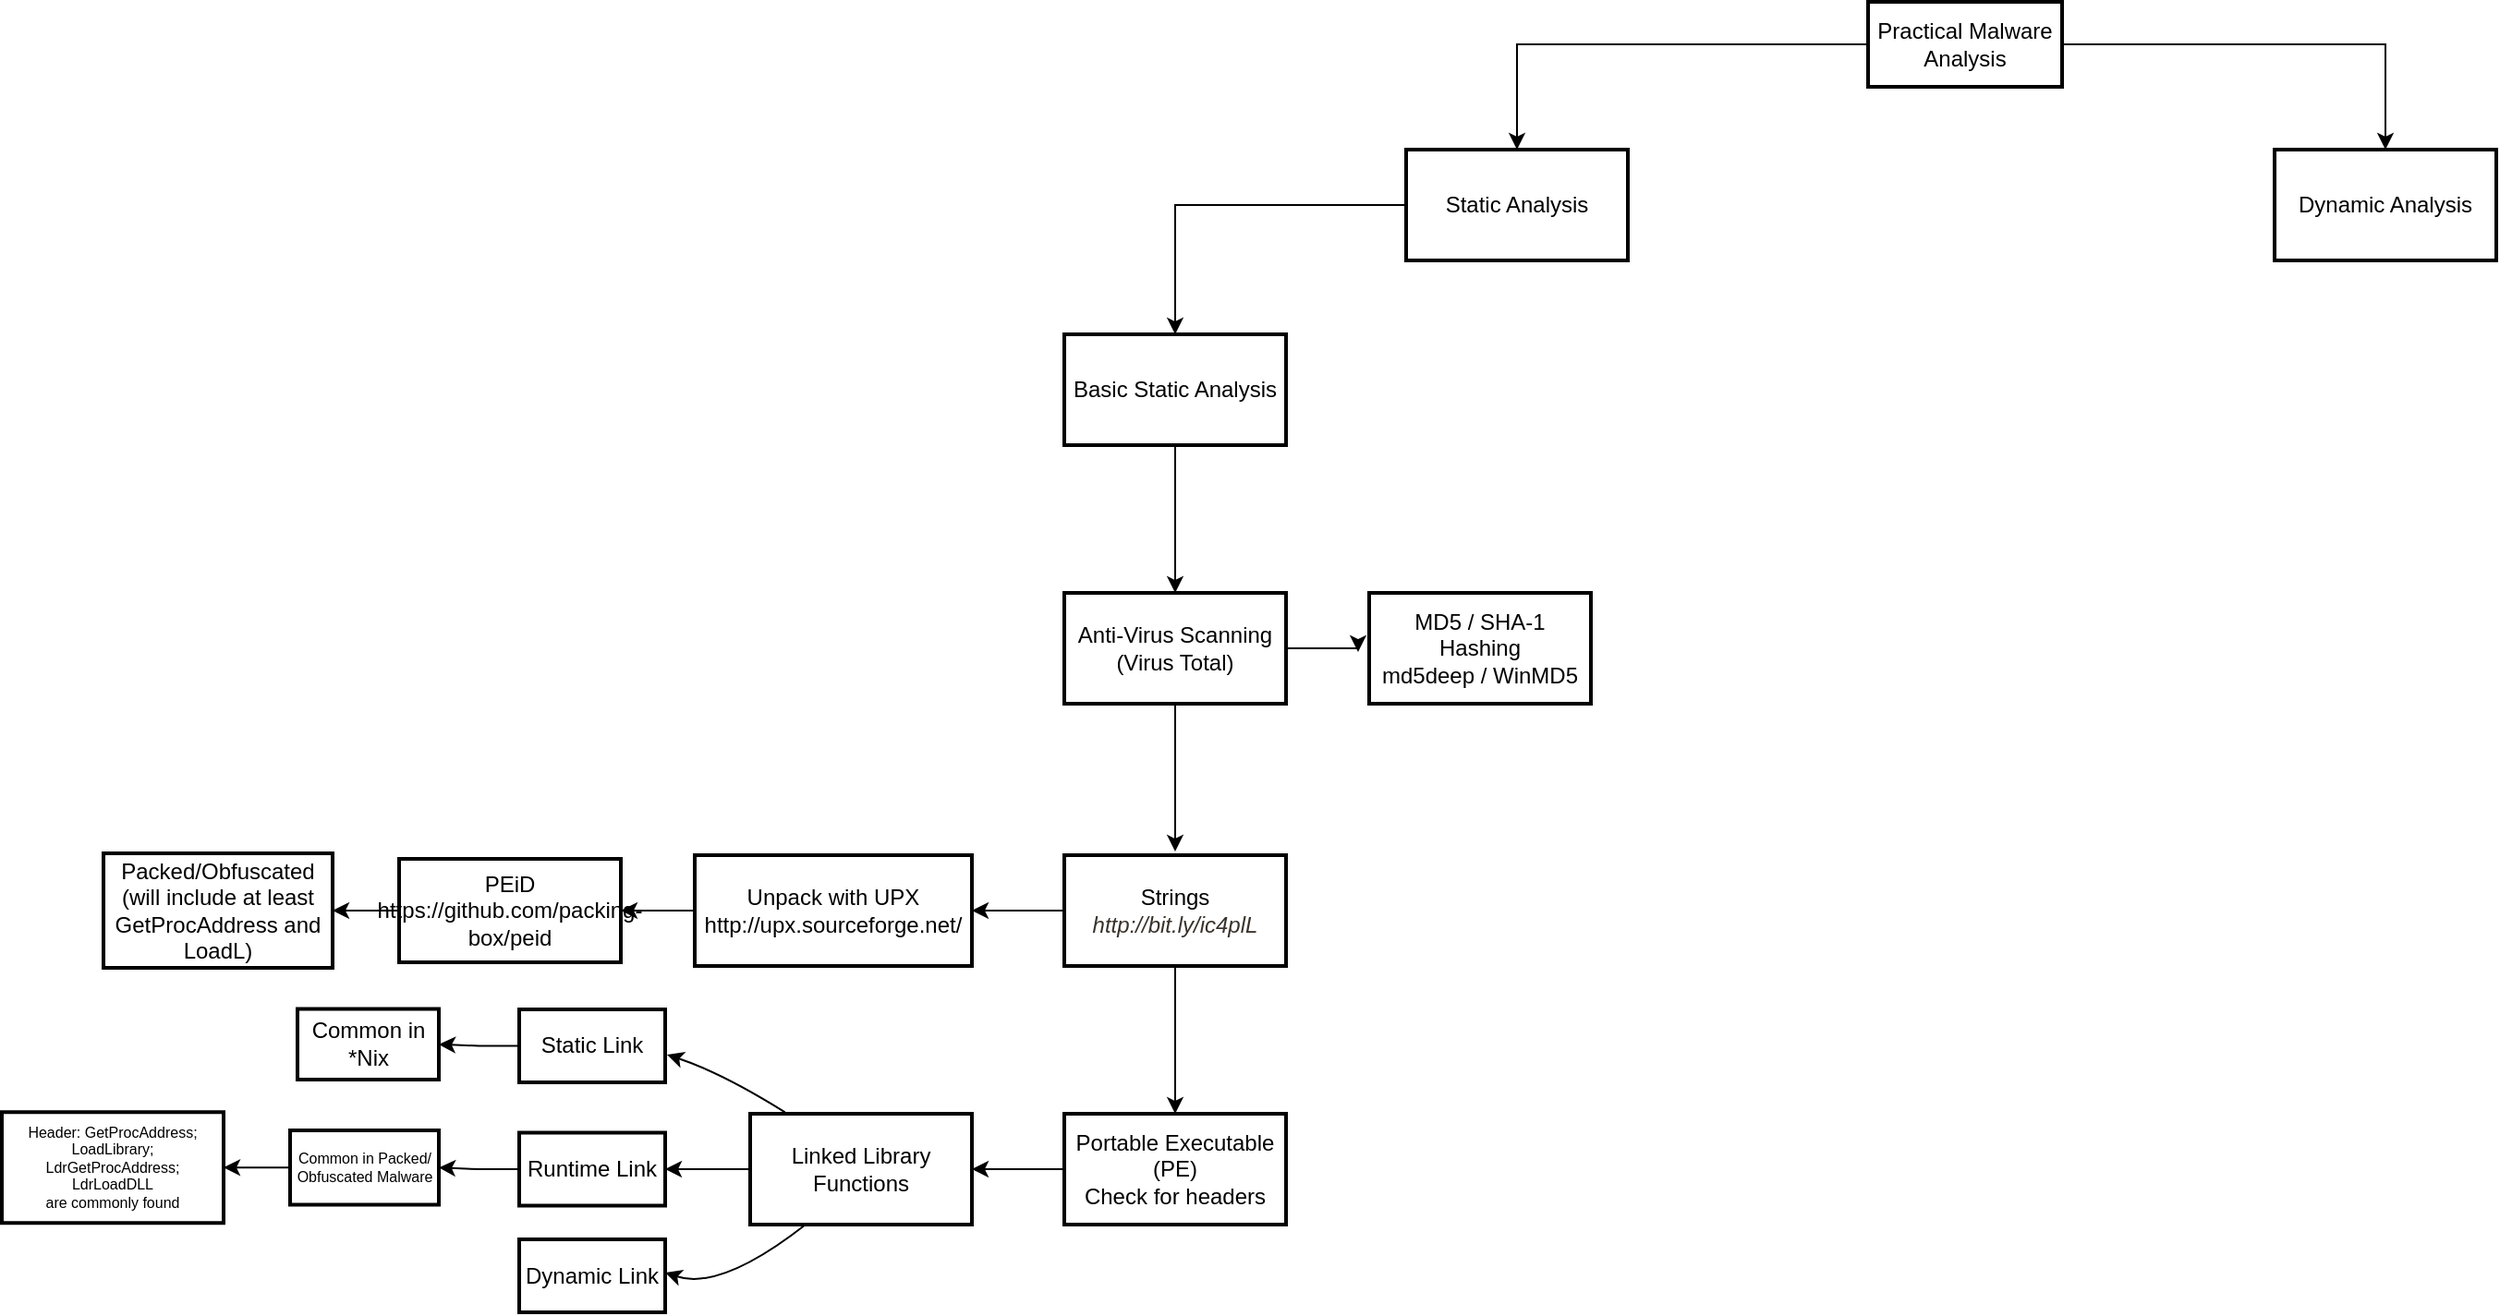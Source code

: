 <mxfile version="22.1.18" type="github">
  <diagram name="Page-1" id="mcigCoj47zqFyfVAbrId">
    <mxGraphModel dx="2593" dy="597" grid="1" gridSize="10" guides="1" tooltips="1" connect="1" arrows="1" fold="1" page="1" pageScale="1" pageWidth="850" pageHeight="1100" math="0" shadow="0">
      <root>
        <mxCell id="0" />
        <mxCell id="1" parent="0" />
        <mxCell id="urNik1szpfD6ViVaPBXt-22" value="" style="edgeStyle=orthogonalEdgeStyle;rounded=0;orthogonalLoop=1;jettySize=auto;html=1;fontFamily=Helvetica;" edge="1" parent="1" source="2" target="urNik1szpfD6ViVaPBXt-21">
          <mxGeometry relative="1" as="geometry" />
        </mxCell>
        <mxCell id="urNik1szpfD6ViVaPBXt-24" value="" style="edgeStyle=orthogonalEdgeStyle;rounded=0;orthogonalLoop=1;jettySize=auto;html=1;fontFamily=Helvetica;" edge="1" parent="1" source="2" target="urNik1szpfD6ViVaPBXt-23">
          <mxGeometry relative="1" as="geometry" />
        </mxCell>
        <mxCell id="2" value="Practical Malware Analysis" style="whiteSpace=wrap;strokeWidth=2;fontFamily=Helvetica;" parent="1" vertex="1">
          <mxGeometry x="-50" y="20" width="105" height="46" as="geometry" />
        </mxCell>
        <mxCell id="urNik1szpfD6ViVaPBXt-26" value="" style="edgeStyle=orthogonalEdgeStyle;rounded=0;orthogonalLoop=1;jettySize=auto;html=1;fontFamily=Helvetica;" edge="1" parent="1" source="urNik1szpfD6ViVaPBXt-21" target="urNik1szpfD6ViVaPBXt-25">
          <mxGeometry relative="1" as="geometry" />
        </mxCell>
        <mxCell id="urNik1szpfD6ViVaPBXt-21" value="Static Analysis" style="whiteSpace=wrap;html=1;strokeWidth=2;fontFamily=Helvetica;" vertex="1" parent="1">
          <mxGeometry x="-300" y="100" width="120" height="60" as="geometry" />
        </mxCell>
        <mxCell id="urNik1szpfD6ViVaPBXt-23" value="Dynamic Analysis" style="whiteSpace=wrap;html=1;strokeWidth=2;fontFamily=Helvetica;" vertex="1" parent="1">
          <mxGeometry x="170" y="100" width="120" height="60" as="geometry" />
        </mxCell>
        <mxCell id="urNik1szpfD6ViVaPBXt-28" value="" style="edgeStyle=orthogonalEdgeStyle;rounded=0;orthogonalLoop=1;jettySize=auto;html=1;fontFamily=Helvetica;" edge="1" parent="1" source="urNik1szpfD6ViVaPBXt-25" target="urNik1szpfD6ViVaPBXt-27">
          <mxGeometry relative="1" as="geometry" />
        </mxCell>
        <mxCell id="urNik1szpfD6ViVaPBXt-25" value="Basic Static Analysis" style="whiteSpace=wrap;html=1;strokeWidth=2;fontFamily=Helvetica;" vertex="1" parent="1">
          <mxGeometry x="-485" y="200" width="120" height="60" as="geometry" />
        </mxCell>
        <mxCell id="urNik1szpfD6ViVaPBXt-30" value="" style="edgeStyle=orthogonalEdgeStyle;rounded=0;orthogonalLoop=1;jettySize=auto;html=1;fontFamily=Helvetica;" edge="1" parent="1" source="urNik1szpfD6ViVaPBXt-27">
          <mxGeometry relative="1" as="geometry">
            <mxPoint x="-425" y="480" as="targetPoint" />
          </mxGeometry>
        </mxCell>
        <mxCell id="urNik1szpfD6ViVaPBXt-27" value="Anti-Virus Scanning&lt;br&gt;(Virus Total)" style="whiteSpace=wrap;html=1;strokeWidth=2;fontFamily=Helvetica;" vertex="1" parent="1">
          <mxGeometry x="-485" y="340" width="120" height="60" as="geometry" />
        </mxCell>
        <mxCell id="urNik1szpfD6ViVaPBXt-49" value="" style="edgeStyle=orthogonalEdgeStyle;rounded=0;orthogonalLoop=1;jettySize=auto;html=1;" edge="1" parent="1" source="urNik1szpfD6ViVaPBXt-31" target="urNik1szpfD6ViVaPBXt-43">
          <mxGeometry relative="1" as="geometry" />
        </mxCell>
        <mxCell id="urNik1szpfD6ViVaPBXt-51" value="" style="edgeStyle=orthogonalEdgeStyle;rounded=0;orthogonalLoop=1;jettySize=auto;html=1;" edge="1" parent="1" source="urNik1szpfD6ViVaPBXt-31" target="urNik1szpfD6ViVaPBXt-50">
          <mxGeometry relative="1" as="geometry" />
        </mxCell>
        <mxCell id="urNik1szpfD6ViVaPBXt-31" value="&lt;font style=&quot;font-size: 12px;&quot;&gt;Strings&lt;br&gt;&lt;em style=&quot;background: transparent; outline: 0px; vertical-align: baseline; margin: 0px; padding: 0px; border: 0px none currentcolor; color: rgb(57, 50, 43); text-align: left;&quot; class=&quot;calibre7&quot;&gt;http://bit.ly/ic4plL&lt;/em&gt;&lt;/font&gt;" style="whiteSpace=wrap;html=1;strokeWidth=2;fontFamily=Helvetica;" vertex="1" parent="1">
          <mxGeometry x="-485" y="482" width="120" height="60" as="geometry" />
        </mxCell>
        <mxCell id="urNik1szpfD6ViVaPBXt-33" value="Packed/Obfuscated&lt;br&gt;(will include at least GetProcAddress and LoadL)" style="whiteSpace=wrap;html=1;strokeWidth=2;" vertex="1" parent="1">
          <mxGeometry x="-1005" y="481" width="124" height="62" as="geometry" />
        </mxCell>
        <mxCell id="urNik1szpfD6ViVaPBXt-39" value="MD5 / SHA-1 Hashing&lt;br&gt;md5deep / WinMD5" style="whiteSpace=wrap;html=1;strokeWidth=2;fontFamily=Helvetica;" vertex="1" parent="1">
          <mxGeometry x="-320" y="340" width="120" height="60" as="geometry" />
        </mxCell>
        <mxCell id="urNik1szpfD6ViVaPBXt-40" style="edgeStyle=orthogonalEdgeStyle;rounded=0;orthogonalLoop=1;jettySize=auto;html=1;exitX=1;exitY=0.5;exitDx=0;exitDy=0;entryX=-0.05;entryY=0.533;entryDx=0;entryDy=0;entryPerimeter=0;" edge="1" parent="1" source="urNik1szpfD6ViVaPBXt-27" target="urNik1szpfD6ViVaPBXt-39">
          <mxGeometry relative="1" as="geometry" />
        </mxCell>
        <mxCell id="urNik1szpfD6ViVaPBXt-48" value="" style="edgeStyle=orthogonalEdgeStyle;rounded=0;orthogonalLoop=1;jettySize=auto;html=1;" edge="1" parent="1" source="urNik1szpfD6ViVaPBXt-41" target="urNik1szpfD6ViVaPBXt-33">
          <mxGeometry relative="1" as="geometry" />
        </mxCell>
        <mxCell id="urNik1szpfD6ViVaPBXt-41" value="PEiD&lt;br&gt;https://github.com/packing-box/peid" style="whiteSpace=wrap;html=1;strokeWidth=2;" vertex="1" parent="1">
          <mxGeometry x="-845" y="484" width="120" height="56" as="geometry" />
        </mxCell>
        <mxCell id="urNik1szpfD6ViVaPBXt-47" value="" style="edgeStyle=orthogonalEdgeStyle;rounded=0;orthogonalLoop=1;jettySize=auto;html=1;" edge="1" parent="1" source="urNik1szpfD6ViVaPBXt-43" target="urNik1szpfD6ViVaPBXt-41">
          <mxGeometry relative="1" as="geometry" />
        </mxCell>
        <UserObject label="Unpack with UPX&lt;br&gt;http://upx.sourceforge.net/" link="http://upx.sourceforge.net/" id="urNik1szpfD6ViVaPBXt-43">
          <mxCell style="whiteSpace=wrap;html=1;strokeWidth=2;" vertex="1" parent="1">
            <mxGeometry x="-685" y="482" width="150" height="60" as="geometry" />
          </mxCell>
        </UserObject>
        <mxCell id="urNik1szpfD6ViVaPBXt-53" value="" style="edgeStyle=orthogonalEdgeStyle;rounded=0;orthogonalLoop=1;jettySize=auto;html=1;" edge="1" parent="1" source="urNik1szpfD6ViVaPBXt-50" target="urNik1szpfD6ViVaPBXt-52">
          <mxGeometry relative="1" as="geometry" />
        </mxCell>
        <mxCell id="urNik1szpfD6ViVaPBXt-50" value="Portable Executable (PE)&lt;br&gt;Check for headers" style="whiteSpace=wrap;html=1;strokeWidth=2;" vertex="1" parent="1">
          <mxGeometry x="-485" y="622" width="120" height="60" as="geometry" />
        </mxCell>
        <mxCell id="urNik1szpfD6ViVaPBXt-63" style="edgeStyle=orthogonalEdgeStyle;rounded=0;orthogonalLoop=1;jettySize=auto;html=1;exitX=0;exitY=0.5;exitDx=0;exitDy=0;entryX=1;entryY=0.5;entryDx=0;entryDy=0;" edge="1" parent="1" source="urNik1szpfD6ViVaPBXt-52" target="urNik1szpfD6ViVaPBXt-60">
          <mxGeometry relative="1" as="geometry" />
        </mxCell>
        <mxCell id="urNik1szpfD6ViVaPBXt-52" value="Linked Library Functions" style="whiteSpace=wrap;html=1;strokeWidth=2;" vertex="1" parent="1">
          <mxGeometry x="-655" y="622" width="120" height="60" as="geometry" />
        </mxCell>
        <mxCell id="urNik1szpfD6ViVaPBXt-73" value="" style="edgeStyle=orthogonalEdgeStyle;rounded=0;orthogonalLoop=1;jettySize=auto;html=1;" edge="1" parent="1" source="urNik1szpfD6ViVaPBXt-54" target="urNik1szpfD6ViVaPBXt-72">
          <mxGeometry relative="1" as="geometry" />
        </mxCell>
        <mxCell id="urNik1szpfD6ViVaPBXt-54" value="Static Link" style="whiteSpace=wrap;html=1;strokeWidth=2;" vertex="1" parent="1">
          <mxGeometry x="-780" y="565.5" width="79" height="39.5" as="geometry" />
        </mxCell>
        <mxCell id="urNik1szpfD6ViVaPBXt-75" value="" style="edgeStyle=orthogonalEdgeStyle;rounded=0;orthogonalLoop=1;jettySize=auto;html=1;" edge="1" parent="1" source="urNik1szpfD6ViVaPBXt-60" target="urNik1szpfD6ViVaPBXt-74">
          <mxGeometry relative="1" as="geometry" />
        </mxCell>
        <mxCell id="urNik1szpfD6ViVaPBXt-60" value="Runtime Link" style="whiteSpace=wrap;html=1;strokeWidth=2;" vertex="1" parent="1">
          <mxGeometry x="-780" y="632.25" width="79" height="39.5" as="geometry" />
        </mxCell>
        <mxCell id="urNik1szpfD6ViVaPBXt-65" value="Dynamic Link" style="whiteSpace=wrap;html=1;strokeWidth=2;" vertex="1" parent="1">
          <mxGeometry x="-780" y="690" width="79" height="39.5" as="geometry" />
        </mxCell>
        <mxCell id="urNik1szpfD6ViVaPBXt-70" value="" style="curved=1;endArrow=classic;html=1;rounded=0;exitX=0.157;exitY=-0.014;exitDx=0;exitDy=0;exitPerimeter=0;" edge="1" parent="1" source="urNik1szpfD6ViVaPBXt-52">
          <mxGeometry width="50" height="50" relative="1" as="geometry">
            <mxPoint x="-630" y="610" as="sourcePoint" />
            <mxPoint x="-700" y="590" as="targetPoint" />
            <Array as="points">
              <mxPoint x="-670" y="600" />
            </Array>
          </mxGeometry>
        </mxCell>
        <mxCell id="urNik1szpfD6ViVaPBXt-71" value="" style="curved=1;endArrow=classic;html=1;rounded=0;exitX=0.25;exitY=1;exitDx=0;exitDy=0;" edge="1" parent="1" source="urNik1szpfD6ViVaPBXt-52">
          <mxGeometry width="50" height="50" relative="1" as="geometry">
            <mxPoint x="-637" y="739" as="sourcePoint" />
            <mxPoint x="-701" y="708" as="targetPoint" />
            <Array as="points">
              <mxPoint x="-671" y="718" />
            </Array>
          </mxGeometry>
        </mxCell>
        <mxCell id="urNik1szpfD6ViVaPBXt-72" value="Common in *Nix" style="whiteSpace=wrap;html=1;strokeWidth=2;" vertex="1" parent="1">
          <mxGeometry x="-900" y="565.25" width="76.5" height="38.25" as="geometry" />
        </mxCell>
        <mxCell id="urNik1szpfD6ViVaPBXt-77" value="" style="edgeStyle=orthogonalEdgeStyle;rounded=0;orthogonalLoop=1;jettySize=auto;html=1;" edge="1" parent="1" source="urNik1szpfD6ViVaPBXt-74" target="urNik1szpfD6ViVaPBXt-76">
          <mxGeometry relative="1" as="geometry" />
        </mxCell>
        <mxCell id="urNik1szpfD6ViVaPBXt-74" value="Common in Packed/&lt;br style=&quot;font-size: 8px;&quot;&gt;Obfuscated Malware" style="whiteSpace=wrap;html=1;strokeWidth=2;fontSize=8;" vertex="1" parent="1">
          <mxGeometry x="-904" y="631" width="80.5" height="40.25" as="geometry" />
        </mxCell>
        <mxCell id="urNik1szpfD6ViVaPBXt-76" value="Header: GetProcAddress; LoadLibrary; LdrGetProcAddress; LdrLoadDLL&lt;br&gt;are commonly found" style="whiteSpace=wrap;html=1;fontSize=8;strokeWidth=2;" vertex="1" parent="1">
          <mxGeometry x="-1060" y="621.125" width="120" height="60" as="geometry" />
        </mxCell>
      </root>
    </mxGraphModel>
  </diagram>
</mxfile>
